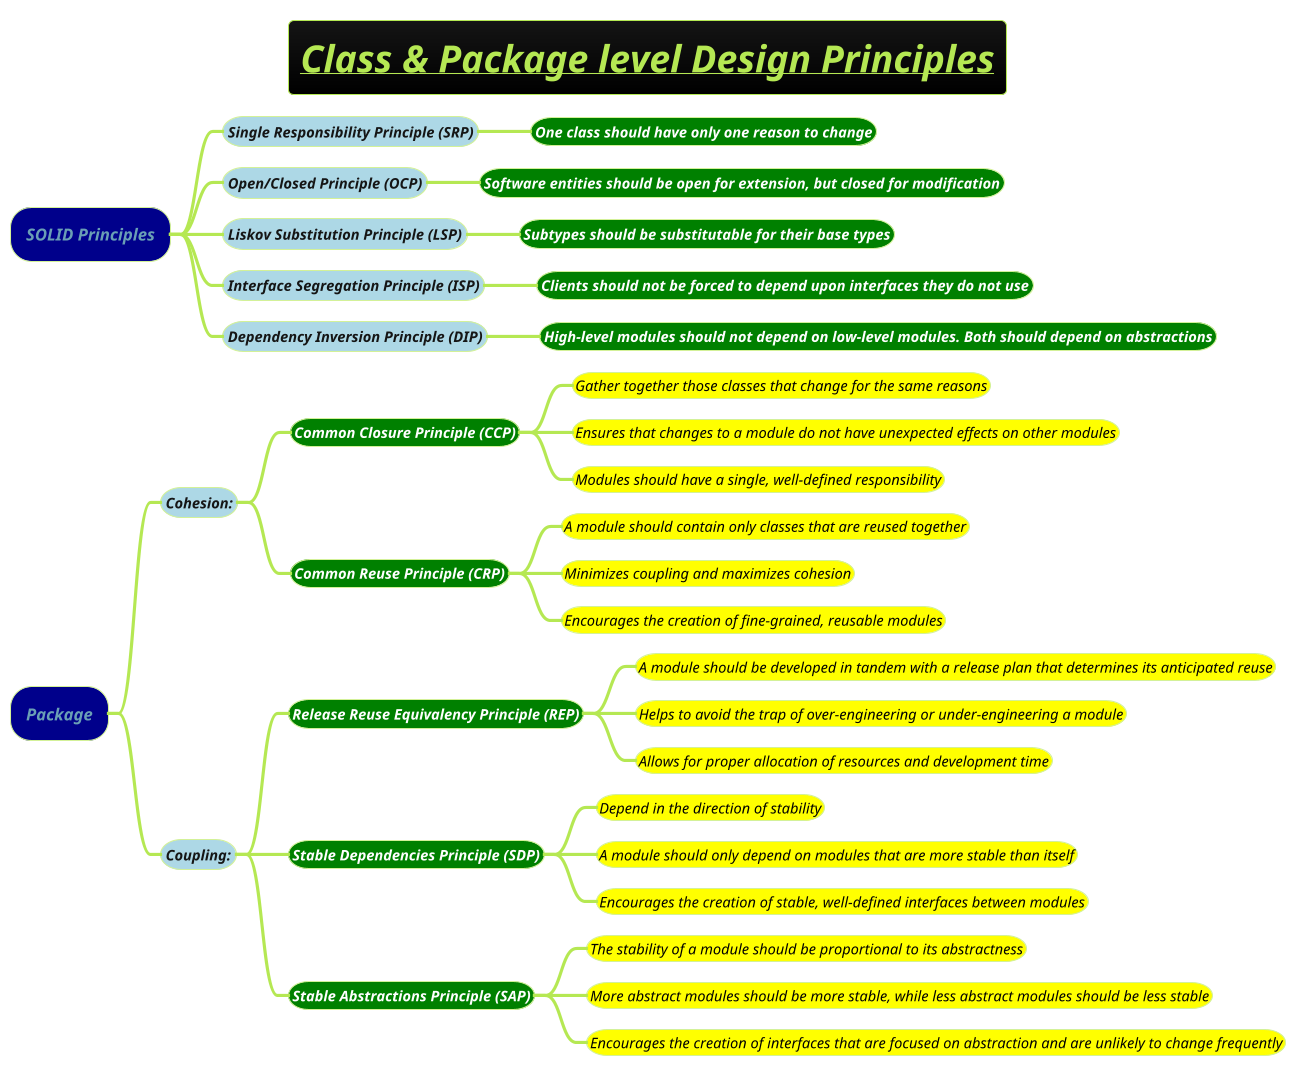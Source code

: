 @startmindmap
title =<i><b><u>Class & Package level Design Principles
!theme hacker






*[#darkblue] <i>SOLID Principles
**[#lightblue] <i><color #blac><size:14>Single Responsibility Principle (SRP)
***[#green] <b><i><color #white><size:14>One class should have only one reason to change
**[#lightblue] <i><color #blac><size:14>Open/Closed Principle (OCP)
***[#green] <b><i><color #white><size:14>Software entities should be open for extension, but closed for modification
**[#lightblue] <i><color #blac><size:14>Liskov Substitution Principle (LSP)
***[#green] <b><i><color #white><size:14>Subtypes should be substitutable for their base types
**[#lightblue] <i><color #blac><size:14>Interface Segregation Principle (ISP)
***[#green] <b><i><color #white><size:14>Clients should not be forced to depend upon interfaces they do not use
**[#lightblue] <i><color #blac><size:14>Dependency Inversion Principle (DIP)
***[#green] <b><i><color #white><size:14>High-level modules should not depend on low-level modules. Both should depend on abstractions

*[#darkblue] <i>Package
**[#lightblue] <i><color #blac><size:14>Cohesion:
***[#green] <b><i><color #white><size:14>Common Closure Principle (CCP)
****[#yellow] <i><color #black><size:14>Gather together those classes that change for the same reasons
****[#yellow] <i><color #black><size:14>Ensures that changes to a module do not have unexpected effects on other modules
****[#yellow] <i><color #black><size:14>Modules should have a single, well-defined responsibility
***[#green] <b><i><color #white><size:14>Common Reuse Principle (CRP)
****[#yellow] <i><color #black><size:14>A module should contain only classes that are reused together
****[#yellow] <i><color #black><size:14>Minimizes coupling and maximizes cohesion
****[#yellow] <i><color #black><size:14>Encourages the creation of fine-grained, reusable modules

**[#lightblue] <i><color #blac><size:14>Coupling:
***[#green] <b><i><color #white><size:14>Release Reuse Equivalency Principle (REP)
****[#yellow] <i><color #black><size:14>A module should be developed in tandem with a release plan that determines its anticipated reuse
****[#yellow] <i><color #black><size:14>Helps to avoid the trap of over-engineering or under-engineering a module
****[#yellow] <i><color #black><size:14>Allows for proper allocation of resources and development time
***[#green] <b><i><color #white><size:14>Stable Dependencies Principle (SDP)
****[#yellow] <i><color #black><size:14>Depend in the direction of stability
****[#yellow] <i><color #black><size:14>A module should only depend on modules that are more stable than itself
****[#yellow] <i><color #black><size:14>Encourages the creation of stable, well-defined interfaces between modules

***[#green] <b><i><color #white><size:14>Stable Abstractions Principle (SAP)
****[#yellow] <i><color #black><size:14>The stability of a module should be proportional to its abstractness
****[#yellow] <i><color #black><size:14>More abstract modules should be more stable, while less abstract modules should be less stable
****[#yellow] <i><color #black><size:14>Encourages the creation of interfaces that are focused on abstraction and are unlikely to change frequently

@endmindmap
